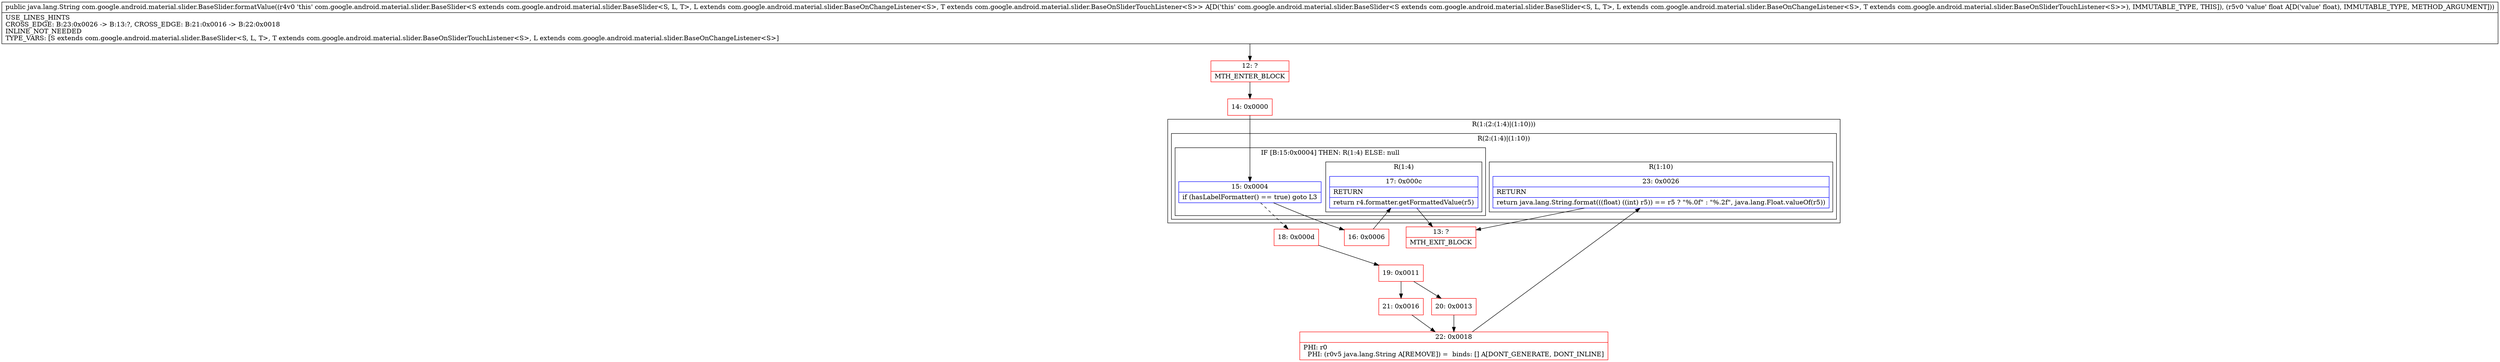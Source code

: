 digraph "CFG forcom.google.android.material.slider.BaseSlider.formatValue(F)Ljava\/lang\/String;" {
subgraph cluster_Region_1600201591 {
label = "R(1:(2:(1:4)|(1:10)))";
node [shape=record,color=blue];
subgraph cluster_Region_509555839 {
label = "R(2:(1:4)|(1:10))";
node [shape=record,color=blue];
subgraph cluster_IfRegion_2054461416 {
label = "IF [B:15:0x0004] THEN: R(1:4) ELSE: null";
node [shape=record,color=blue];
Node_15 [shape=record,label="{15\:\ 0x0004|if (hasLabelFormatter() == true) goto L3\l}"];
subgraph cluster_Region_153552610 {
label = "R(1:4)";
node [shape=record,color=blue];
Node_17 [shape=record,label="{17\:\ 0x000c|RETURN\l|return r4.formatter.getFormattedValue(r5)\l}"];
}
}
subgraph cluster_Region_1594619434 {
label = "R(1:10)";
node [shape=record,color=blue];
Node_23 [shape=record,label="{23\:\ 0x0026|RETURN\l|return java.lang.String.format(((float) ((int) r5)) == r5 ? \"%.0f\" : \"%.2f\", java.lang.Float.valueOf(r5))\l}"];
}
}
}
Node_12 [shape=record,color=red,label="{12\:\ ?|MTH_ENTER_BLOCK\l}"];
Node_14 [shape=record,color=red,label="{14\:\ 0x0000}"];
Node_16 [shape=record,color=red,label="{16\:\ 0x0006}"];
Node_13 [shape=record,color=red,label="{13\:\ ?|MTH_EXIT_BLOCK\l}"];
Node_18 [shape=record,color=red,label="{18\:\ 0x000d}"];
Node_19 [shape=record,color=red,label="{19\:\ 0x0011}"];
Node_20 [shape=record,color=red,label="{20\:\ 0x0013}"];
Node_22 [shape=record,color=red,label="{22\:\ 0x0018|PHI: r0 \l  PHI: (r0v5 java.lang.String A[REMOVE]) =  binds: [] A[DONT_GENERATE, DONT_INLINE]\l}"];
Node_21 [shape=record,color=red,label="{21\:\ 0x0016}"];
MethodNode[shape=record,label="{public java.lang.String com.google.android.material.slider.BaseSlider.formatValue((r4v0 'this' com.google.android.material.slider.BaseSlider\<S extends com.google.android.material.slider.BaseSlider\<S, L, T\>, L extends com.google.android.material.slider.BaseOnChangeListener\<S\>, T extends com.google.android.material.slider.BaseOnSliderTouchListener\<S\>\> A[D('this' com.google.android.material.slider.BaseSlider\<S extends com.google.android.material.slider.BaseSlider\<S, L, T\>, L extends com.google.android.material.slider.BaseOnChangeListener\<S\>, T extends com.google.android.material.slider.BaseOnSliderTouchListener\<S\>\>), IMMUTABLE_TYPE, THIS]), (r5v0 'value' float A[D('value' float), IMMUTABLE_TYPE, METHOD_ARGUMENT]))  | USE_LINES_HINTS\lCROSS_EDGE: B:23:0x0026 \-\> B:13:?, CROSS_EDGE: B:21:0x0016 \-\> B:22:0x0018\lINLINE_NOT_NEEDED\lTYPE_VARS: [S extends com.google.android.material.slider.BaseSlider\<S, L, T\>, T extends com.google.android.material.slider.BaseOnSliderTouchListener\<S\>, L extends com.google.android.material.slider.BaseOnChangeListener\<S\>]\l}"];
MethodNode -> Node_12;Node_15 -> Node_16;
Node_15 -> Node_18[style=dashed];
Node_17 -> Node_13;
Node_23 -> Node_13;
Node_12 -> Node_14;
Node_14 -> Node_15;
Node_16 -> Node_17;
Node_18 -> Node_19;
Node_19 -> Node_20;
Node_19 -> Node_21;
Node_20 -> Node_22;
Node_22 -> Node_23;
Node_21 -> Node_22;
}

